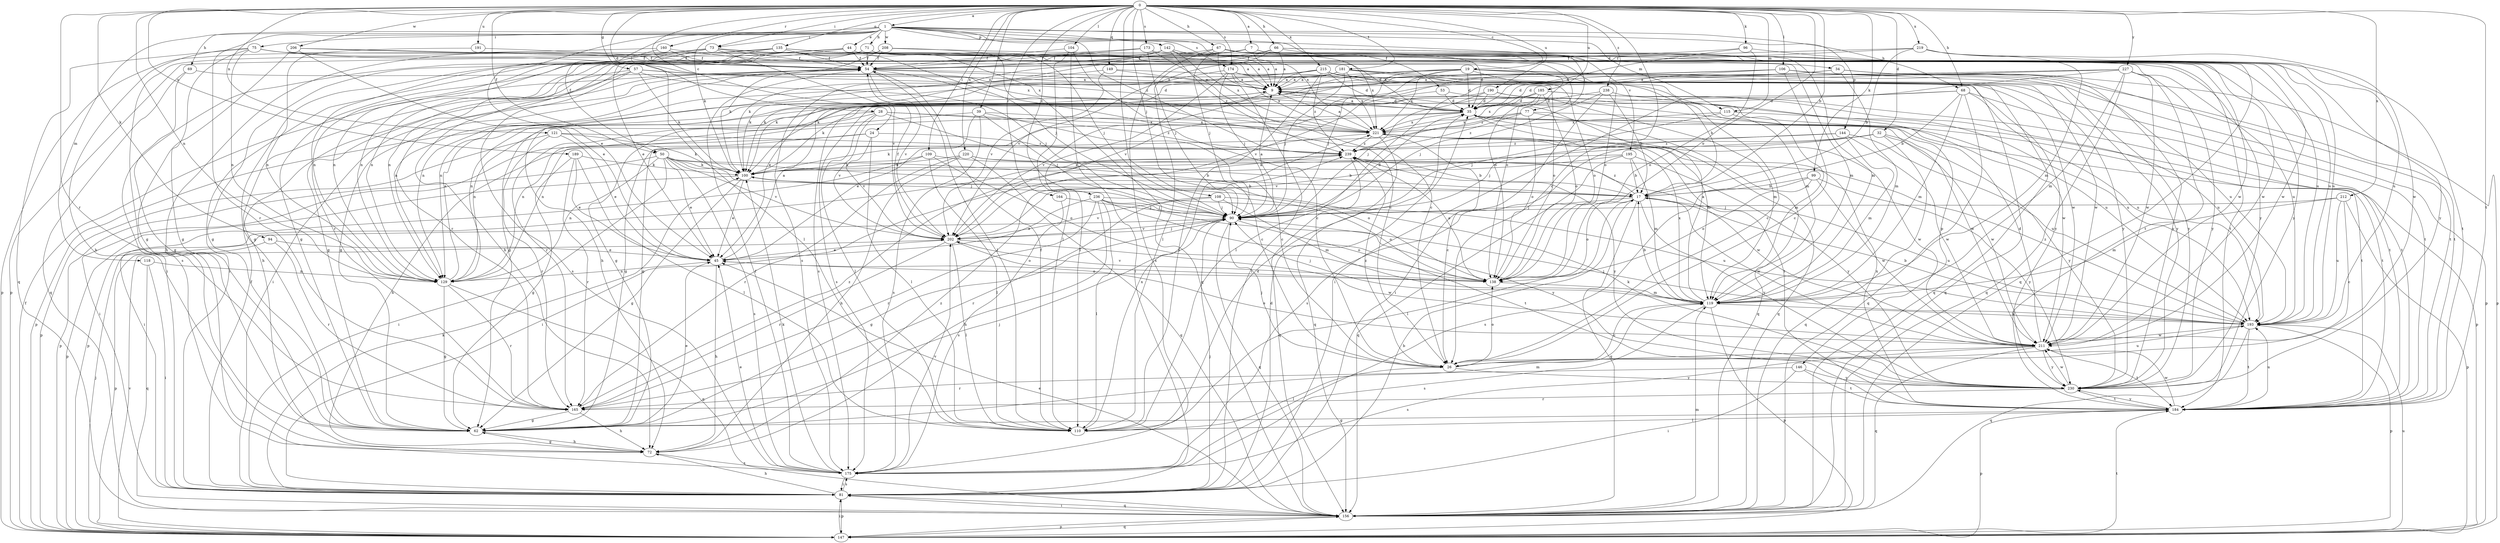 strict digraph  {
0;
1;
7;
9;
17;
19;
24;
26;
28;
32;
34;
35;
39;
44;
45;
50;
53;
54;
57;
62;
66;
67;
68;
69;
71;
72;
73;
75;
77;
81;
90;
94;
96;
99;
100;
104;
106;
108;
109;
110;
115;
118;
119;
121;
129;
135;
138;
142;
144;
146;
147;
149;
156;
160;
164;
165;
173;
174;
175;
181;
184;
185;
189;
190;
191;
193;
195;
202;
206;
208;
211;
212;
215;
219;
220;
221;
227;
230;
236;
238;
239;
0 -> 1  [label=a];
0 -> 7  [label=a];
0 -> 17  [label=b];
0 -> 19  [label=c];
0 -> 24  [label=c];
0 -> 26  [label=c];
0 -> 28  [label=d];
0 -> 32  [label=d];
0 -> 39  [label=e];
0 -> 50  [label=f];
0 -> 57  [label=g];
0 -> 66  [label=h];
0 -> 67  [label=h];
0 -> 68  [label=h];
0 -> 73  [label=i];
0 -> 90  [label=j];
0 -> 94  [label=k];
0 -> 96  [label=k];
0 -> 99  [label=k];
0 -> 104  [label=l];
0 -> 106  [label=l];
0 -> 108  [label=l];
0 -> 109  [label=l];
0 -> 115  [label=m];
0 -> 121  [label=n];
0 -> 129  [label=n];
0 -> 135  [label=o];
0 -> 138  [label=o];
0 -> 149  [label=q];
0 -> 160  [label=r];
0 -> 164  [label=r];
0 -> 165  [label=r];
0 -> 173  [label=s];
0 -> 174  [label=s];
0 -> 181  [label=t];
0 -> 184  [label=t];
0 -> 185  [label=u];
0 -> 189  [label=u];
0 -> 190  [label=u];
0 -> 191  [label=u];
0 -> 206  [label=w];
0 -> 212  [label=x];
0 -> 215  [label=x];
0 -> 219  [label=x];
0 -> 220  [label=x];
0 -> 227  [label=y];
0 -> 236  [label=z];
0 -> 238  [label=z];
1 -> 44  [label=e];
1 -> 45  [label=e];
1 -> 50  [label=f];
1 -> 53  [label=f];
1 -> 68  [label=h];
1 -> 69  [label=h];
1 -> 71  [label=h];
1 -> 73  [label=i];
1 -> 75  [label=i];
1 -> 100  [label=k];
1 -> 115  [label=m];
1 -> 118  [label=m];
1 -> 142  [label=p];
1 -> 144  [label=p];
1 -> 165  [label=r];
1 -> 174  [label=s];
1 -> 195  [label=v];
1 -> 208  [label=w];
1 -> 221  [label=x];
1 -> 239  [label=z];
7 -> 9  [label=a];
7 -> 34  [label=d];
7 -> 72  [label=h];
7 -> 77  [label=i];
7 -> 100  [label=k];
7 -> 129  [label=n];
7 -> 230  [label=y];
9 -> 35  [label=d];
9 -> 146  [label=p];
9 -> 202  [label=v];
17 -> 90  [label=j];
17 -> 110  [label=l];
17 -> 138  [label=o];
17 -> 156  [label=q];
17 -> 193  [label=u];
17 -> 211  [label=w];
17 -> 230  [label=y];
17 -> 239  [label=z];
19 -> 9  [label=a];
19 -> 17  [label=b];
19 -> 35  [label=d];
19 -> 90  [label=j];
19 -> 100  [label=k];
19 -> 147  [label=p];
19 -> 202  [label=v];
19 -> 211  [label=w];
19 -> 221  [label=x];
19 -> 230  [label=y];
24 -> 72  [label=h];
24 -> 81  [label=i];
24 -> 110  [label=l];
24 -> 202  [label=v];
24 -> 239  [label=z];
26 -> 90  [label=j];
26 -> 110  [label=l];
26 -> 138  [label=o];
26 -> 193  [label=u];
26 -> 230  [label=y];
26 -> 239  [label=z];
28 -> 26  [label=c];
28 -> 110  [label=l];
28 -> 129  [label=n];
28 -> 147  [label=p];
28 -> 202  [label=v];
28 -> 221  [label=x];
28 -> 239  [label=z];
32 -> 156  [label=q];
32 -> 175  [label=s];
32 -> 202  [label=v];
32 -> 211  [label=w];
32 -> 230  [label=y];
32 -> 239  [label=z];
34 -> 9  [label=a];
34 -> 62  [label=g];
34 -> 100  [label=k];
34 -> 119  [label=m];
34 -> 147  [label=p];
34 -> 184  [label=t];
34 -> 230  [label=y];
35 -> 9  [label=a];
35 -> 62  [label=g];
35 -> 119  [label=m];
35 -> 129  [label=n];
35 -> 156  [label=q];
35 -> 184  [label=t];
35 -> 211  [label=w];
35 -> 221  [label=x];
39 -> 26  [label=c];
39 -> 45  [label=e];
39 -> 90  [label=j];
39 -> 129  [label=n];
39 -> 175  [label=s];
39 -> 221  [label=x];
44 -> 54  [label=f];
44 -> 62  [label=g];
44 -> 81  [label=i];
44 -> 119  [label=m];
44 -> 129  [label=n];
44 -> 184  [label=t];
44 -> 221  [label=x];
45 -> 9  [label=a];
45 -> 72  [label=h];
45 -> 129  [label=n];
45 -> 138  [label=o];
50 -> 17  [label=b];
50 -> 45  [label=e];
50 -> 81  [label=i];
50 -> 90  [label=j];
50 -> 100  [label=k];
50 -> 129  [label=n];
50 -> 138  [label=o];
50 -> 147  [label=p];
50 -> 175  [label=s];
50 -> 202  [label=v];
53 -> 35  [label=d];
53 -> 165  [label=r];
53 -> 193  [label=u];
54 -> 9  [label=a];
54 -> 26  [label=c];
54 -> 62  [label=g];
54 -> 81  [label=i];
54 -> 110  [label=l];
54 -> 129  [label=n];
54 -> 138  [label=o];
54 -> 202  [label=v];
57 -> 9  [label=a];
57 -> 35  [label=d];
57 -> 62  [label=g];
57 -> 72  [label=h];
57 -> 90  [label=j];
57 -> 100  [label=k];
57 -> 175  [label=s];
62 -> 45  [label=e];
62 -> 72  [label=h];
62 -> 90  [label=j];
62 -> 119  [label=m];
66 -> 9  [label=a];
66 -> 35  [label=d];
66 -> 54  [label=f];
66 -> 110  [label=l];
66 -> 119  [label=m];
66 -> 165  [label=r];
66 -> 193  [label=u];
67 -> 54  [label=f];
67 -> 81  [label=i];
67 -> 90  [label=j];
67 -> 156  [label=q];
67 -> 175  [label=s];
67 -> 193  [label=u];
67 -> 211  [label=w];
67 -> 221  [label=x];
68 -> 17  [label=b];
68 -> 35  [label=d];
68 -> 119  [label=m];
68 -> 156  [label=q];
68 -> 175  [label=s];
68 -> 184  [label=t];
68 -> 193  [label=u];
69 -> 9  [label=a];
69 -> 62  [label=g];
69 -> 156  [label=q];
71 -> 54  [label=f];
71 -> 62  [label=g];
71 -> 81  [label=i];
71 -> 90  [label=j];
71 -> 129  [label=n];
71 -> 138  [label=o];
71 -> 211  [label=w];
72 -> 62  [label=g];
72 -> 175  [label=s];
72 -> 239  [label=z];
73 -> 9  [label=a];
73 -> 45  [label=e];
73 -> 54  [label=f];
73 -> 72  [label=h];
73 -> 90  [label=j];
73 -> 165  [label=r];
73 -> 202  [label=v];
75 -> 54  [label=f];
75 -> 62  [label=g];
75 -> 72  [label=h];
75 -> 129  [label=n];
75 -> 138  [label=o];
75 -> 156  [label=q];
75 -> 221  [label=x];
77 -> 62  [label=g];
77 -> 138  [label=o];
77 -> 156  [label=q];
77 -> 184  [label=t];
77 -> 221  [label=x];
77 -> 239  [label=z];
81 -> 17  [label=b];
81 -> 35  [label=d];
81 -> 54  [label=f];
81 -> 72  [label=h];
81 -> 90  [label=j];
81 -> 100  [label=k];
81 -> 147  [label=p];
81 -> 156  [label=q];
81 -> 175  [label=s];
90 -> 9  [label=a];
90 -> 35  [label=d];
90 -> 62  [label=g];
90 -> 138  [label=o];
90 -> 156  [label=q];
90 -> 202  [label=v];
94 -> 45  [label=e];
94 -> 147  [label=p];
94 -> 165  [label=r];
96 -> 35  [label=d];
96 -> 54  [label=f];
96 -> 138  [label=o];
96 -> 184  [label=t];
99 -> 17  [label=b];
99 -> 138  [label=o];
99 -> 175  [label=s];
99 -> 211  [label=w];
99 -> 230  [label=y];
100 -> 17  [label=b];
100 -> 45  [label=e];
100 -> 62  [label=g];
100 -> 147  [label=p];
104 -> 26  [label=c];
104 -> 54  [label=f];
104 -> 81  [label=i];
104 -> 110  [label=l];
106 -> 9  [label=a];
106 -> 26  [label=c];
106 -> 35  [label=d];
106 -> 100  [label=k];
106 -> 184  [label=t];
106 -> 193  [label=u];
106 -> 202  [label=v];
106 -> 230  [label=y];
108 -> 90  [label=j];
108 -> 119  [label=m];
108 -> 138  [label=o];
108 -> 165  [label=r];
108 -> 202  [label=v];
109 -> 17  [label=b];
109 -> 81  [label=i];
109 -> 100  [label=k];
109 -> 110  [label=l];
109 -> 138  [label=o];
110 -> 35  [label=d];
110 -> 54  [label=f];
110 -> 221  [label=x];
115 -> 90  [label=j];
115 -> 119  [label=m];
115 -> 147  [label=p];
115 -> 221  [label=x];
118 -> 81  [label=i];
118 -> 129  [label=n];
118 -> 156  [label=q];
119 -> 9  [label=a];
119 -> 17  [label=b];
119 -> 26  [label=c];
119 -> 90  [label=j];
119 -> 147  [label=p];
119 -> 175  [label=s];
119 -> 193  [label=u];
119 -> 221  [label=x];
121 -> 45  [label=e];
121 -> 100  [label=k];
121 -> 147  [label=p];
121 -> 165  [label=r];
121 -> 239  [label=z];
129 -> 9  [label=a];
129 -> 62  [label=g];
129 -> 156  [label=q];
129 -> 165  [label=r];
135 -> 9  [label=a];
135 -> 54  [label=f];
135 -> 62  [label=g];
135 -> 129  [label=n];
135 -> 138  [label=o];
135 -> 175  [label=s];
135 -> 230  [label=y];
138 -> 119  [label=m];
138 -> 202  [label=v];
142 -> 9  [label=a];
142 -> 54  [label=f];
142 -> 175  [label=s];
142 -> 193  [label=u];
142 -> 221  [label=x];
142 -> 239  [label=z];
144 -> 90  [label=j];
144 -> 119  [label=m];
144 -> 193  [label=u];
144 -> 211  [label=w];
144 -> 239  [label=z];
146 -> 81  [label=i];
146 -> 165  [label=r];
146 -> 184  [label=t];
146 -> 230  [label=y];
147 -> 54  [label=f];
147 -> 81  [label=i];
147 -> 90  [label=j];
147 -> 156  [label=q];
147 -> 184  [label=t];
147 -> 193  [label=u];
147 -> 202  [label=v];
149 -> 9  [label=a];
149 -> 72  [label=h];
149 -> 138  [label=o];
149 -> 202  [label=v];
156 -> 45  [label=e];
156 -> 81  [label=i];
156 -> 119  [label=m];
156 -> 147  [label=p];
160 -> 35  [label=d];
160 -> 54  [label=f];
160 -> 110  [label=l];
160 -> 147  [label=p];
164 -> 90  [label=j];
164 -> 175  [label=s];
165 -> 62  [label=g];
165 -> 72  [label=h];
165 -> 239  [label=z];
173 -> 26  [label=c];
173 -> 54  [label=f];
173 -> 90  [label=j];
173 -> 129  [label=n];
173 -> 211  [label=w];
174 -> 9  [label=a];
174 -> 90  [label=j];
174 -> 100  [label=k];
174 -> 110  [label=l];
174 -> 211  [label=w];
174 -> 221  [label=x];
174 -> 230  [label=y];
175 -> 45  [label=e];
175 -> 54  [label=f];
175 -> 81  [label=i];
175 -> 100  [label=k];
175 -> 202  [label=v];
181 -> 9  [label=a];
181 -> 90  [label=j];
181 -> 119  [label=m];
181 -> 129  [label=n];
181 -> 156  [label=q];
181 -> 175  [label=s];
181 -> 184  [label=t];
181 -> 221  [label=x];
184 -> 62  [label=g];
184 -> 110  [label=l];
184 -> 147  [label=p];
184 -> 193  [label=u];
184 -> 211  [label=w];
184 -> 221  [label=x];
184 -> 230  [label=y];
185 -> 35  [label=d];
185 -> 100  [label=k];
185 -> 129  [label=n];
185 -> 138  [label=o];
185 -> 184  [label=t];
185 -> 193  [label=u];
185 -> 221  [label=x];
185 -> 239  [label=z];
189 -> 45  [label=e];
189 -> 62  [label=g];
189 -> 100  [label=k];
189 -> 110  [label=l];
189 -> 165  [label=r];
190 -> 35  [label=d];
190 -> 62  [label=g];
190 -> 90  [label=j];
190 -> 119  [label=m];
190 -> 193  [label=u];
191 -> 54  [label=f];
191 -> 129  [label=n];
193 -> 17  [label=b];
193 -> 90  [label=j];
193 -> 147  [label=p];
193 -> 156  [label=q];
193 -> 184  [label=t];
193 -> 211  [label=w];
193 -> 239  [label=z];
195 -> 17  [label=b];
195 -> 81  [label=i];
195 -> 100  [label=k];
195 -> 119  [label=m];
195 -> 156  [label=q];
195 -> 230  [label=y];
202 -> 45  [label=e];
202 -> 54  [label=f];
202 -> 90  [label=j];
202 -> 110  [label=l];
202 -> 138  [label=o];
202 -> 165  [label=r];
202 -> 211  [label=w];
206 -> 45  [label=e];
206 -> 54  [label=f];
206 -> 62  [label=g];
206 -> 184  [label=t];
208 -> 54  [label=f];
208 -> 100  [label=k];
208 -> 147  [label=p];
208 -> 156  [label=q];
208 -> 230  [label=y];
211 -> 26  [label=c];
211 -> 35  [label=d];
211 -> 45  [label=e];
211 -> 156  [label=q];
211 -> 175  [label=s];
211 -> 184  [label=t];
211 -> 230  [label=y];
212 -> 26  [label=c];
212 -> 90  [label=j];
212 -> 119  [label=m];
212 -> 147  [label=p];
212 -> 193  [label=u];
215 -> 9  [label=a];
215 -> 26  [label=c];
215 -> 35  [label=d];
215 -> 45  [label=e];
215 -> 110  [label=l];
215 -> 129  [label=n];
215 -> 156  [label=q];
215 -> 230  [label=y];
215 -> 239  [label=z];
219 -> 17  [label=b];
219 -> 54  [label=f];
219 -> 119  [label=m];
219 -> 193  [label=u];
219 -> 202  [label=v];
219 -> 211  [label=w];
220 -> 17  [label=b];
220 -> 72  [label=h];
220 -> 100  [label=k];
220 -> 156  [label=q];
220 -> 165  [label=r];
220 -> 211  [label=w];
221 -> 9  [label=a];
221 -> 26  [label=c];
221 -> 100  [label=k];
221 -> 156  [label=q];
221 -> 184  [label=t];
221 -> 211  [label=w];
221 -> 239  [label=z];
227 -> 9  [label=a];
227 -> 35  [label=d];
227 -> 81  [label=i];
227 -> 110  [label=l];
227 -> 119  [label=m];
227 -> 156  [label=q];
227 -> 193  [label=u];
227 -> 211  [label=w];
227 -> 230  [label=y];
230 -> 100  [label=k];
230 -> 165  [label=r];
230 -> 184  [label=t];
230 -> 211  [label=w];
236 -> 45  [label=e];
236 -> 72  [label=h];
236 -> 90  [label=j];
236 -> 110  [label=l];
236 -> 165  [label=r];
236 -> 184  [label=t];
236 -> 193  [label=u];
236 -> 230  [label=y];
238 -> 17  [label=b];
238 -> 35  [label=d];
238 -> 81  [label=i];
238 -> 90  [label=j];
238 -> 211  [label=w];
239 -> 100  [label=k];
239 -> 138  [label=o];
239 -> 147  [label=p];
239 -> 156  [label=q];
239 -> 230  [label=y];
}
